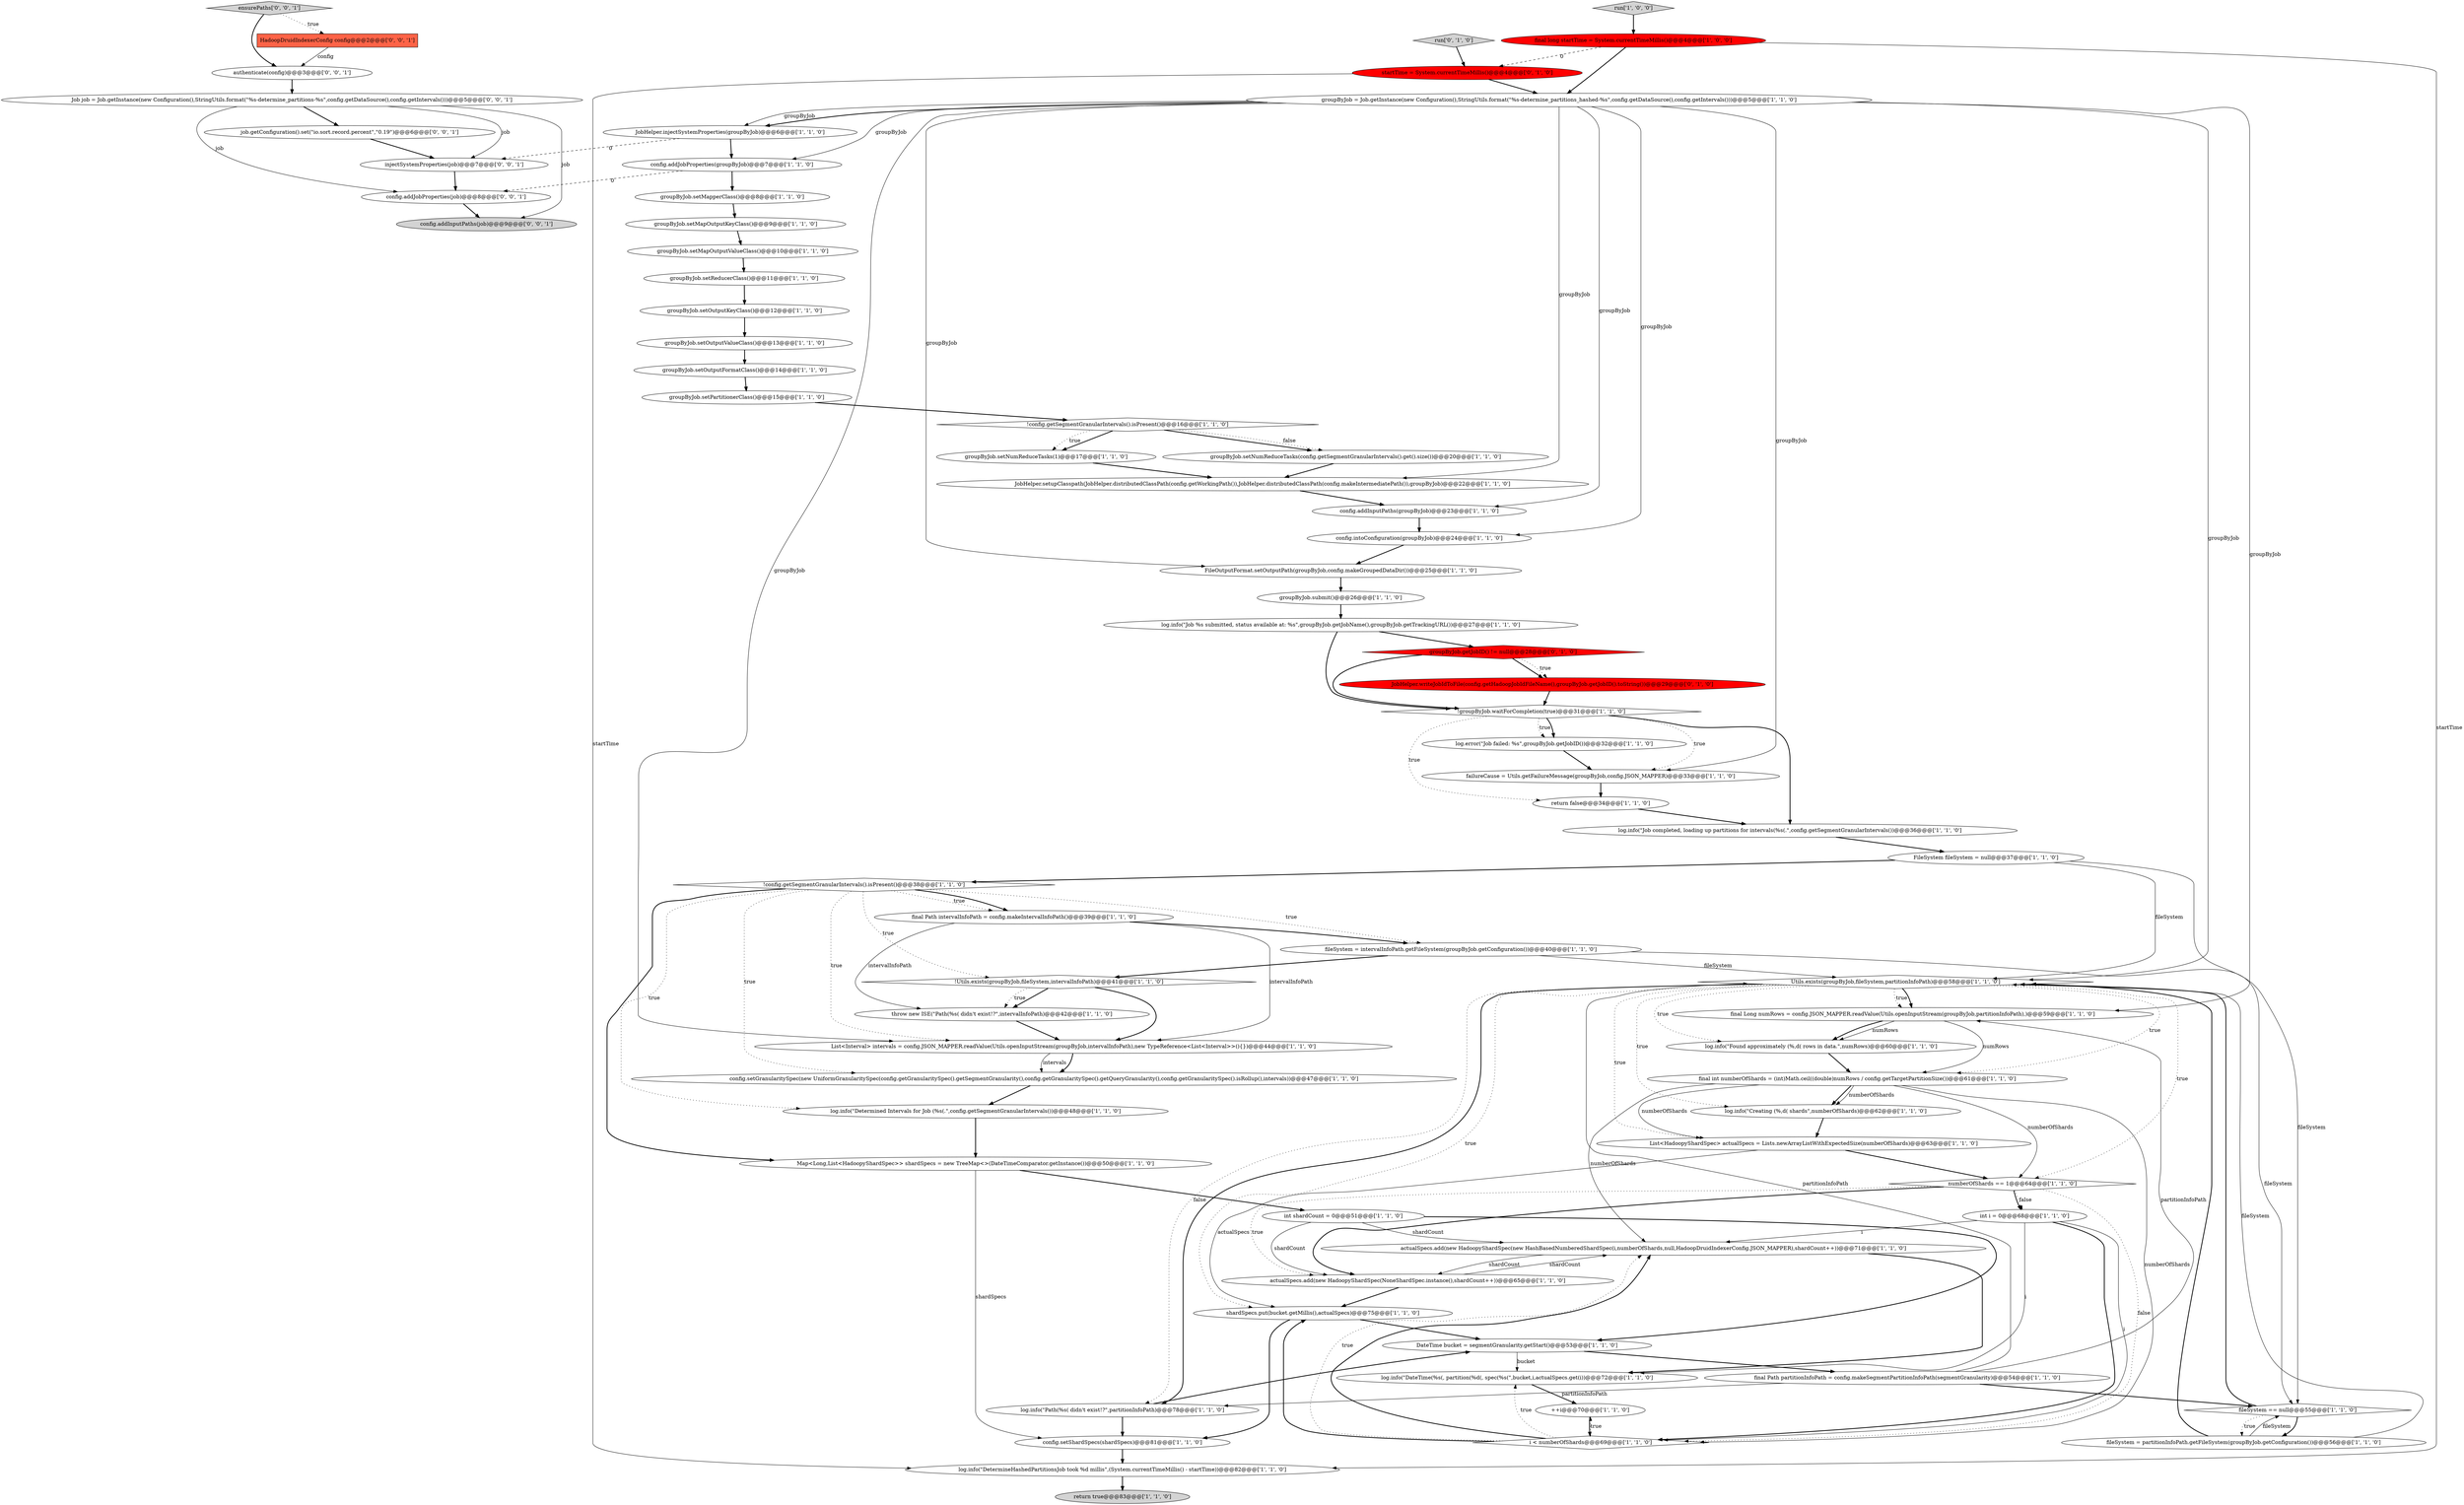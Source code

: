 digraph {
13 [style = filled, label = "JobHelper.setupClasspath(JobHelper.distributedClassPath(config.getWorkingPath()),JobHelper.distributedClassPath(config.makeIntermediatePath()),groupByJob)@@@22@@@['1', '1', '0']", fillcolor = white, shape = ellipse image = "AAA0AAABBB1BBB"];
67 [style = filled, label = "config.addJobProperties(job)@@@8@@@['0', '0', '1']", fillcolor = white, shape = ellipse image = "AAA0AAABBB3BBB"];
25 [style = filled, label = "!config.getSegmentGranularIntervals().isPresent()@@@16@@@['1', '1', '0']", fillcolor = white, shape = diamond image = "AAA0AAABBB1BBB"];
71 [style = filled, label = "injectSystemProperties(job)@@@7@@@['0', '0', '1']", fillcolor = white, shape = ellipse image = "AAA0AAABBB3BBB"];
20 [style = filled, label = "JobHelper.injectSystemProperties(groupByJob)@@@6@@@['1', '1', '0']", fillcolor = white, shape = ellipse image = "AAA0AAABBB1BBB"];
24 [style = filled, label = "final long startTime = System.currentTimeMillis()@@@4@@@['1', '0', '0']", fillcolor = red, shape = ellipse image = "AAA1AAABBB1BBB"];
39 [style = filled, label = "throw new ISE(\"Path(%s( didn't exist!?\",intervalInfoPath)@@@42@@@['1', '1', '0']", fillcolor = white, shape = ellipse image = "AAA0AAABBB1BBB"];
55 [style = filled, label = "final Long numRows = config.JSON_MAPPER.readValue(Utils.openInputStream(groupByJob,partitionInfoPath),)@@@59@@@['1', '1', '0']", fillcolor = white, shape = ellipse image = "AAA0AAABBB1BBB"];
61 [style = filled, label = "groupByJob.getJobID() != null@@@28@@@['0', '1', '0']", fillcolor = red, shape = diamond image = "AAA1AAABBB2BBB"];
65 [style = filled, label = "Job job = Job.getInstance(new Configuration(),StringUtils.format(\"%s-determine_partitions-%s\",config.getDataSource(),config.getIntervals()))@@@5@@@['0', '0', '1']", fillcolor = white, shape = ellipse image = "AAA0AAABBB3BBB"];
11 [style = filled, label = "actualSpecs.add(new HadoopyShardSpec(new HashBasedNumberedShardSpec(i,numberOfShards,null,HadoopDruidIndexerConfig.JSON_MAPPER),shardCount++))@@@71@@@['1', '1', '0']", fillcolor = white, shape = ellipse image = "AAA0AAABBB1BBB"];
6 [style = filled, label = "actualSpecs.add(new HadoopyShardSpec(NoneShardSpec.instance(),shardCount++))@@@65@@@['1', '1', '0']", fillcolor = white, shape = ellipse image = "AAA0AAABBB1BBB"];
47 [style = filled, label = "log.info(\"DateTime(%s(, partition(%d(, spec(%s(\",bucket,i,actualSpecs.get(i))@@@72@@@['1', '1', '0']", fillcolor = white, shape = ellipse image = "AAA0AAABBB1BBB"];
52 [style = filled, label = "config.addInputPaths(groupByJob)@@@23@@@['1', '1', '0']", fillcolor = white, shape = ellipse image = "AAA0AAABBB1BBB"];
18 [style = filled, label = "groupByJob.submit()@@@26@@@['1', '1', '0']", fillcolor = white, shape = ellipse image = "AAA0AAABBB1BBB"];
58 [style = filled, label = "Utils.exists(groupByJob,fileSystem,partitionInfoPath)@@@58@@@['1', '1', '0']", fillcolor = white, shape = diamond image = "AAA0AAABBB1BBB"];
26 [style = filled, label = "FileSystem fileSystem = null@@@37@@@['1', '1', '0']", fillcolor = white, shape = ellipse image = "AAA0AAABBB1BBB"];
62 [style = filled, label = "startTime = System.currentTimeMillis()@@@4@@@['0', '1', '0']", fillcolor = red, shape = ellipse image = "AAA1AAABBB2BBB"];
44 [style = filled, label = "return true@@@83@@@['1', '1', '0']", fillcolor = lightgray, shape = ellipse image = "AAA0AAABBB1BBB"];
64 [style = filled, label = "HadoopDruidIndexerConfig config@@@2@@@['0', '0', '1']", fillcolor = tomato, shape = box image = "AAA0AAABBB3BBB"];
29 [style = filled, label = "Map<Long,List<HadoopyShardSpec>> shardSpecs = new TreeMap<>(DateTimeComparator.getInstance())@@@50@@@['1', '1', '0']", fillcolor = white, shape = ellipse image = "AAA0AAABBB1BBB"];
37 [style = filled, label = "config.addJobProperties(groupByJob)@@@7@@@['1', '1', '0']", fillcolor = white, shape = ellipse image = "AAA0AAABBB1BBB"];
5 [style = filled, label = "return false@@@34@@@['1', '1', '0']", fillcolor = white, shape = ellipse image = "AAA0AAABBB1BBB"];
9 [style = filled, label = "config.setGranularitySpec(new UniformGranularitySpec(config.getGranularitySpec().getSegmentGranularity(),config.getGranularitySpec().getQueryGranularity(),config.getGranularitySpec().isRollup(),intervals))@@@47@@@['1', '1', '0']", fillcolor = white, shape = ellipse image = "AAA0AAABBB1BBB"];
34 [style = filled, label = "groupByJob.setNumReduceTasks(1)@@@17@@@['1', '1', '0']", fillcolor = white, shape = ellipse image = "AAA0AAABBB1BBB"];
45 [style = filled, label = "run['1', '0', '0']", fillcolor = lightgray, shape = diamond image = "AAA0AAABBB1BBB"];
70 [style = filled, label = "config.addInputPaths(job)@@@9@@@['0', '0', '1']", fillcolor = lightgray, shape = ellipse image = "AAA0AAABBB3BBB"];
19 [style = filled, label = "groupByJob.setNumReduceTasks(config.getSegmentGranularIntervals().get().size())@@@20@@@['1', '1', '0']", fillcolor = white, shape = ellipse image = "AAA0AAABBB1BBB"];
63 [style = filled, label = "JobHelper.writeJobIdToFile(config.getHadoopJobIdFileName(),groupByJob.getJobID().toString())@@@29@@@['0', '1', '0']", fillcolor = red, shape = ellipse image = "AAA1AAABBB2BBB"];
28 [style = filled, label = "config.intoConfiguration(groupByJob)@@@24@@@['1', '1', '0']", fillcolor = white, shape = ellipse image = "AAA0AAABBB1BBB"];
23 [style = filled, label = "groupByJob.setMapperClass()@@@8@@@['1', '1', '0']", fillcolor = white, shape = ellipse image = "AAA0AAABBB1BBB"];
50 [style = filled, label = "groupByJob.setOutputFormatClass()@@@14@@@['1', '1', '0']", fillcolor = white, shape = ellipse image = "AAA0AAABBB1BBB"];
68 [style = filled, label = "authenticate(config)@@@3@@@['0', '0', '1']", fillcolor = white, shape = ellipse image = "AAA0AAABBB3BBB"];
66 [style = filled, label = "ensurePaths['0', '0', '1']", fillcolor = lightgray, shape = diamond image = "AAA0AAABBB3BBB"];
53 [style = filled, label = "log.info(\"Job %s submitted, status available at: %s\",groupByJob.getJobName(),groupByJob.getTrackingURL())@@@27@@@['1', '1', '0']", fillcolor = white, shape = ellipse image = "AAA0AAABBB1BBB"];
54 [style = filled, label = "!groupByJob.waitForCompletion(true)@@@31@@@['1', '1', '0']", fillcolor = white, shape = diamond image = "AAA0AAABBB1BBB"];
32 [style = filled, label = "int shardCount = 0@@@51@@@['1', '1', '0']", fillcolor = white, shape = ellipse image = "AAA0AAABBB1BBB"];
14 [style = filled, label = "List<HadoopyShardSpec> actualSpecs = Lists.newArrayListWithExpectedSize(numberOfShards)@@@63@@@['1', '1', '0']", fillcolor = white, shape = ellipse image = "AAA0AAABBB1BBB"];
36 [style = filled, label = "log.info(\"Determined Intervals for Job (%s(.\",config.getSegmentGranularIntervals())@@@48@@@['1', '1', '0']", fillcolor = white, shape = ellipse image = "AAA0AAABBB1BBB"];
46 [style = filled, label = "groupByJob.setPartitionerClass()@@@15@@@['1', '1', '0']", fillcolor = white, shape = ellipse image = "AAA0AAABBB1BBB"];
0 [style = filled, label = "groupByJob.setReducerClass()@@@11@@@['1', '1', '0']", fillcolor = white, shape = ellipse image = "AAA0AAABBB1BBB"];
17 [style = filled, label = "groupByJob.setMapOutputKeyClass()@@@9@@@['1', '1', '0']", fillcolor = white, shape = ellipse image = "AAA0AAABBB1BBB"];
40 [style = filled, label = "shardSpecs.put(bucket.getMillis(),actualSpecs)@@@75@@@['1', '1', '0']", fillcolor = white, shape = ellipse image = "AAA0AAABBB1BBB"];
41 [style = filled, label = "fileSystem == null@@@55@@@['1', '1', '0']", fillcolor = white, shape = diamond image = "AAA0AAABBB1BBB"];
60 [style = filled, label = "run['0', '1', '0']", fillcolor = lightgray, shape = diamond image = "AAA0AAABBB2BBB"];
7 [style = filled, label = "config.setShardSpecs(shardSpecs)@@@81@@@['1', '1', '0']", fillcolor = white, shape = ellipse image = "AAA0AAABBB1BBB"];
10 [style = filled, label = "!Utils.exists(groupByJob,fileSystem,intervalInfoPath)@@@41@@@['1', '1', '0']", fillcolor = white, shape = diamond image = "AAA0AAABBB1BBB"];
4 [style = filled, label = "log.error(\"Job failed: %s\",groupByJob.getJobID())@@@32@@@['1', '1', '0']", fillcolor = white, shape = ellipse image = "AAA0AAABBB1BBB"];
21 [style = filled, label = "DateTime bucket = segmentGranularity.getStart()@@@53@@@['1', '1', '0']", fillcolor = white, shape = ellipse image = "AAA0AAABBB1BBB"];
27 [style = filled, label = "groupByJob = Job.getInstance(new Configuration(),StringUtils.format(\"%s-determine_partitions_hashed-%s\",config.getDataSource(),config.getIntervals()))@@@5@@@['1', '1', '0']", fillcolor = white, shape = ellipse image = "AAA0AAABBB1BBB"];
12 [style = filled, label = "List<Interval> intervals = config.JSON_MAPPER.readValue(Utils.openInputStream(groupByJob,intervalInfoPath),new TypeReference<List<Interval>>(){})@@@44@@@['1', '1', '0']", fillcolor = white, shape = ellipse image = "AAA0AAABBB1BBB"];
16 [style = filled, label = "failureCause = Utils.getFailureMessage(groupByJob,config.JSON_MAPPER)@@@33@@@['1', '1', '0']", fillcolor = white, shape = ellipse image = "AAA0AAABBB1BBB"];
49 [style = filled, label = "log.info(\"Job completed, loading up partitions for intervals(%s(.\",config.getSegmentGranularIntervals())@@@36@@@['1', '1', '0']", fillcolor = white, shape = ellipse image = "AAA0AAABBB1BBB"];
38 [style = filled, label = "log.info(\"DetermineHashedPartitionsJob took %d millis\",(System.currentTimeMillis() - startTime))@@@82@@@['1', '1', '0']", fillcolor = white, shape = ellipse image = "AAA0AAABBB1BBB"];
3 [style = filled, label = "++i@@@70@@@['1', '1', '0']", fillcolor = white, shape = ellipse image = "AAA0AAABBB1BBB"];
42 [style = filled, label = "final Path intervalInfoPath = config.makeIntervalInfoPath()@@@39@@@['1', '1', '0']", fillcolor = white, shape = ellipse image = "AAA0AAABBB1BBB"];
48 [style = filled, label = "fileSystem = partitionInfoPath.getFileSystem(groupByJob.getConfiguration())@@@56@@@['1', '1', '0']", fillcolor = white, shape = ellipse image = "AAA0AAABBB1BBB"];
51 [style = filled, label = "log.info(\"Creating (%,d( shards\",numberOfShards)@@@62@@@['1', '1', '0']", fillcolor = white, shape = ellipse image = "AAA0AAABBB1BBB"];
31 [style = filled, label = "i < numberOfShards@@@69@@@['1', '1', '0']", fillcolor = white, shape = diamond image = "AAA0AAABBB1BBB"];
57 [style = filled, label = "fileSystem = intervalInfoPath.getFileSystem(groupByJob.getConfiguration())@@@40@@@['1', '1', '0']", fillcolor = white, shape = ellipse image = "AAA0AAABBB1BBB"];
1 [style = filled, label = "groupByJob.setMapOutputValueClass()@@@10@@@['1', '1', '0']", fillcolor = white, shape = ellipse image = "AAA0AAABBB1BBB"];
35 [style = filled, label = "!config.getSegmentGranularIntervals().isPresent()@@@38@@@['1', '1', '0']", fillcolor = white, shape = diamond image = "AAA0AAABBB1BBB"];
33 [style = filled, label = "numberOfShards == 1@@@64@@@['1', '1', '0']", fillcolor = white, shape = diamond image = "AAA0AAABBB1BBB"];
59 [style = filled, label = "final Path partitionInfoPath = config.makeSegmentPartitionInfoPath(segmentGranularity)@@@54@@@['1', '1', '0']", fillcolor = white, shape = ellipse image = "AAA0AAABBB1BBB"];
30 [style = filled, label = "groupByJob.setOutputKeyClass()@@@12@@@['1', '1', '0']", fillcolor = white, shape = ellipse image = "AAA0AAABBB1BBB"];
43 [style = filled, label = "groupByJob.setOutputValueClass()@@@13@@@['1', '1', '0']", fillcolor = white, shape = ellipse image = "AAA0AAABBB1BBB"];
56 [style = filled, label = "int i = 0@@@68@@@['1', '1', '0']", fillcolor = white, shape = ellipse image = "AAA0AAABBB1BBB"];
15 [style = filled, label = "log.info(\"Path(%s( didn't exist!?\",partitionInfoPath)@@@78@@@['1', '1', '0']", fillcolor = white, shape = ellipse image = "AAA0AAABBB1BBB"];
69 [style = filled, label = "job.getConfiguration().set(\"io.sort.record.percent\",\"0.19\")@@@6@@@['0', '0', '1']", fillcolor = white, shape = ellipse image = "AAA0AAABBB3BBB"];
2 [style = filled, label = "FileOutputFormat.setOutputPath(groupByJob,config.makeGroupedDataDir())@@@25@@@['1', '1', '0']", fillcolor = white, shape = ellipse image = "AAA0AAABBB1BBB"];
8 [style = filled, label = "final int numberOfShards = (int)Math.ceil((double)numRows / config.getTargetPartitionSize())@@@61@@@['1', '1', '0']", fillcolor = white, shape = ellipse image = "AAA0AAABBB1BBB"];
22 [style = filled, label = "log.info(\"Found approximately (%,d( rows in data.\",numRows)@@@60@@@['1', '1', '0']", fillcolor = white, shape = ellipse image = "AAA0AAABBB1BBB"];
0->30 [style = bold, label=""];
46->25 [style = bold, label=""];
25->34 [style = bold, label=""];
38->44 [style = bold, label=""];
15->21 [style = bold, label=""];
36->29 [style = bold, label=""];
58->33 [style = dotted, label="true"];
35->10 [style = dotted, label="true"];
27->52 [style = solid, label="groupByJob"];
59->55 [style = solid, label="partitionInfoPath"];
8->31 [style = solid, label="numberOfShards"];
58->14 [style = dotted, label="true"];
24->38 [style = solid, label="startTime"];
35->42 [style = dotted, label="true"];
57->41 [style = solid, label="fileSystem"];
53->54 [style = bold, label=""];
8->51 [style = bold, label=""];
35->12 [style = dotted, label="true"];
12->9 [style = bold, label=""];
59->15 [style = solid, label="partitionInfoPath"];
45->24 [style = bold, label=""];
62->27 [style = bold, label=""];
54->5 [style = dotted, label="true"];
22->8 [style = bold, label=""];
52->28 [style = bold, label=""];
41->48 [style = bold, label=""];
54->4 [style = dotted, label="true"];
71->67 [style = bold, label=""];
5->49 [style = bold, label=""];
10->39 [style = bold, label=""];
20->71 [style = dashed, label="0"];
10->12 [style = bold, label=""];
66->64 [style = dotted, label="true"];
26->35 [style = bold, label=""];
25->19 [style = bold, label=""];
20->37 [style = bold, label=""];
65->69 [style = bold, label=""];
33->56 [style = bold, label=""];
31->40 [style = bold, label=""];
23->17 [style = bold, label=""];
58->51 [style = dotted, label="true"];
31->3 [style = dotted, label="true"];
41->58 [style = bold, label=""];
24->27 [style = bold, label=""];
56->11 [style = solid, label="i"];
58->22 [style = dotted, label="true"];
4->16 [style = bold, label=""];
35->57 [style = dotted, label="true"];
27->37 [style = solid, label="groupByJob"];
54->49 [style = bold, label=""];
65->70 [style = solid, label="job"];
63->54 [style = bold, label=""];
12->9 [style = solid, label="intervals"];
62->38 [style = solid, label="startTime"];
60->62 [style = bold, label=""];
10->39 [style = dotted, label="true"];
2->18 [style = bold, label=""];
8->33 [style = solid, label="numberOfShards"];
1->0 [style = bold, label=""];
21->59 [style = bold, label=""];
8->51 [style = solid, label="numberOfShards"];
25->19 [style = dotted, label="false"];
31->11 [style = dotted, label="true"];
31->11 [style = bold, label=""];
26->41 [style = solid, label="fileSystem"];
65->71 [style = solid, label="job"];
42->12 [style = solid, label="intervalInfoPath"];
32->6 [style = solid, label="shardCount"];
24->62 [style = dashed, label="0"];
27->13 [style = solid, label="groupByJob"];
41->48 [style = dotted, label="true"];
51->14 [style = bold, label=""];
19->13 [style = bold, label=""];
57->58 [style = solid, label="fileSystem"];
29->32 [style = bold, label=""];
39->12 [style = bold, label=""];
58->55 [style = dotted, label="true"];
58->40 [style = dotted, label="true"];
58->15 [style = bold, label=""];
61->63 [style = bold, label=""];
27->20 [style = bold, label=""];
55->22 [style = solid, label="numRows"];
40->21 [style = bold, label=""];
48->58 [style = bold, label=""];
42->39 [style = solid, label="intervalInfoPath"];
31->47 [style = dotted, label="true"];
35->29 [style = bold, label=""];
47->3 [style = bold, label=""];
17->1 [style = bold, label=""];
33->6 [style = dotted, label="true"];
56->31 [style = bold, label=""];
30->43 [style = bold, label=""];
35->42 [style = bold, label=""];
64->68 [style = solid, label="config"];
55->8 [style = solid, label="numRows"];
29->7 [style = solid, label="shardSpecs"];
67->70 [style = bold, label=""];
68->65 [style = bold, label=""];
27->16 [style = solid, label="groupByJob"];
27->12 [style = solid, label="groupByJob"];
27->2 [style = solid, label="groupByJob"];
8->11 [style = solid, label="numberOfShards"];
26->58 [style = solid, label="fileSystem"];
65->67 [style = solid, label="job"];
27->58 [style = solid, label="groupByJob"];
48->41 [style = solid, label="fileSystem"];
6->11 [style = solid, label="shardCount"];
59->58 [style = solid, label="partitionInfoPath"];
37->67 [style = dashed, label="0"];
42->57 [style = bold, label=""];
56->31 [style = solid, label="i"];
11->47 [style = bold, label=""];
16->5 [style = bold, label=""];
33->31 [style = dotted, label="false"];
27->55 [style = solid, label="groupByJob"];
61->54 [style = bold, label=""];
61->63 [style = dotted, label="true"];
13->52 [style = bold, label=""];
11->6 [style = solid, label="shardCount"];
9->36 [style = bold, label=""];
53->61 [style = bold, label=""];
32->11 [style = solid, label="shardCount"];
32->21 [style = bold, label=""];
43->50 [style = bold, label=""];
15->7 [style = bold, label=""];
21->47 [style = solid, label="bucket"];
3->31 [style = bold, label=""];
25->34 [style = dotted, label="true"];
50->46 [style = bold, label=""];
35->36 [style = dotted, label="true"];
33->6 [style = bold, label=""];
34->13 [style = bold, label=""];
66->68 [style = bold, label=""];
35->9 [style = dotted, label="true"];
18->53 [style = bold, label=""];
58->55 [style = bold, label=""];
54->16 [style = dotted, label="true"];
37->23 [style = bold, label=""];
54->4 [style = bold, label=""];
14->33 [style = bold, label=""];
55->22 [style = bold, label=""];
28->2 [style = bold, label=""];
7->38 [style = bold, label=""];
40->7 [style = bold, label=""];
69->71 [style = bold, label=""];
58->15 [style = dotted, label="false"];
6->40 [style = bold, label=""];
33->56 [style = dotted, label="false"];
27->28 [style = solid, label="groupByJob"];
48->58 [style = solid, label="fileSystem"];
56->47 [style = solid, label="i"];
27->20 [style = solid, label="groupByJob"];
49->26 [style = bold, label=""];
57->10 [style = bold, label=""];
58->8 [style = dotted, label="true"];
59->41 [style = bold, label=""];
8->14 [style = solid, label="numberOfShards"];
14->40 [style = solid, label="actualSpecs"];
}
